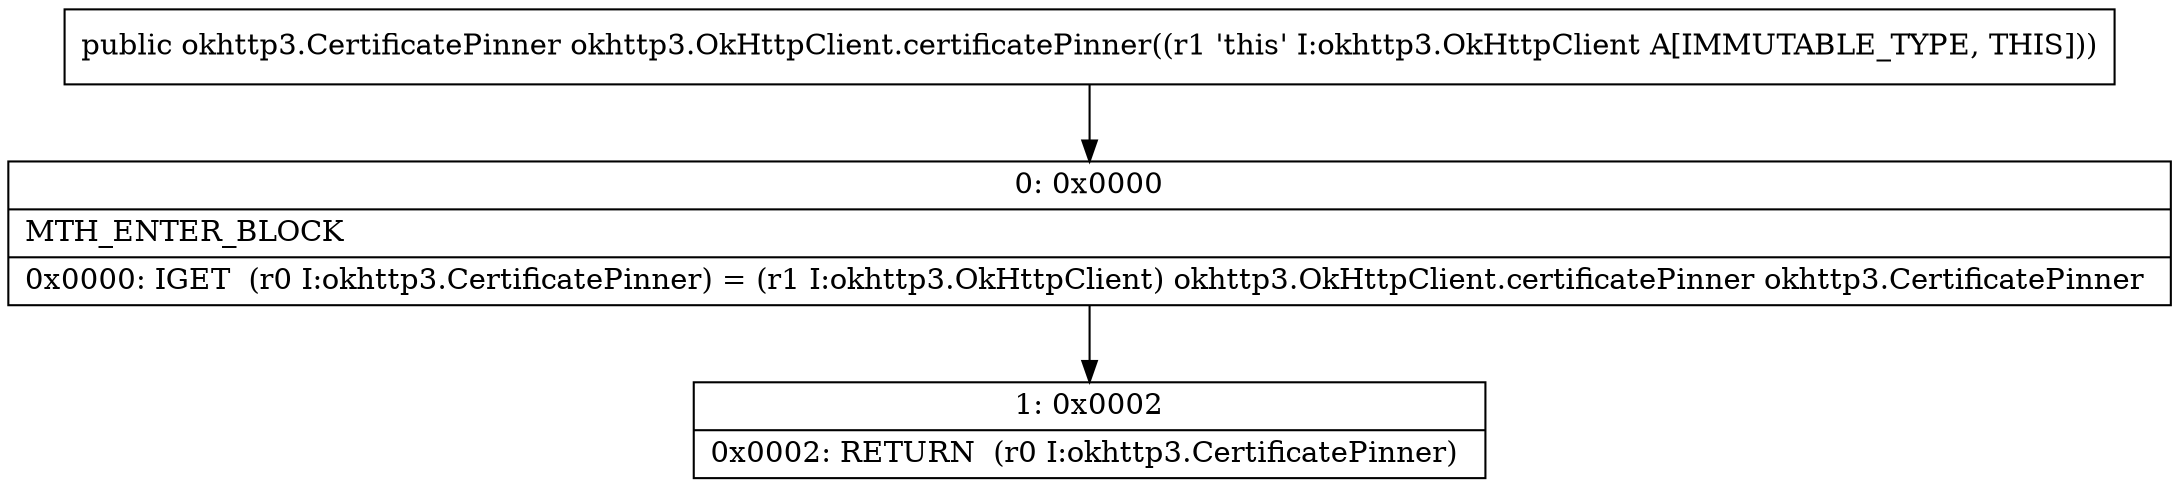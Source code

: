 digraph "CFG forokhttp3.OkHttpClient.certificatePinner()Lokhttp3\/CertificatePinner;" {
Node_0 [shape=record,label="{0\:\ 0x0000|MTH_ENTER_BLOCK\l|0x0000: IGET  (r0 I:okhttp3.CertificatePinner) = (r1 I:okhttp3.OkHttpClient) okhttp3.OkHttpClient.certificatePinner okhttp3.CertificatePinner \l}"];
Node_1 [shape=record,label="{1\:\ 0x0002|0x0002: RETURN  (r0 I:okhttp3.CertificatePinner) \l}"];
MethodNode[shape=record,label="{public okhttp3.CertificatePinner okhttp3.OkHttpClient.certificatePinner((r1 'this' I:okhttp3.OkHttpClient A[IMMUTABLE_TYPE, THIS])) }"];
MethodNode -> Node_0;
Node_0 -> Node_1;
}

